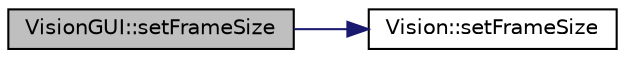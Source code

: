 digraph "VisionGUI::setFrameSize"
{
 // INTERACTIVE_SVG=YES
  edge [fontname="Helvetica",fontsize="10",labelfontname="Helvetica",labelfontsize="10"];
  node [fontname="Helvetica",fontsize="10",shape=record];
  rankdir="LR";
  Node232 [label="VisionGUI::setFrameSize",height=0.2,width=0.4,color="black", fillcolor="grey75", style="filled", fontcolor="black"];
  Node232 -> Node233 [color="midnightblue",fontsize="10",style="solid",fontname="Helvetica"];
  Node233 [label="Vision::setFrameSize",height=0.2,width=0.4,color="black", fillcolor="white", style="filled",URL="$class_vision.html#a363ee40ff45ed78c4895df2d42ef2d84"];
}
